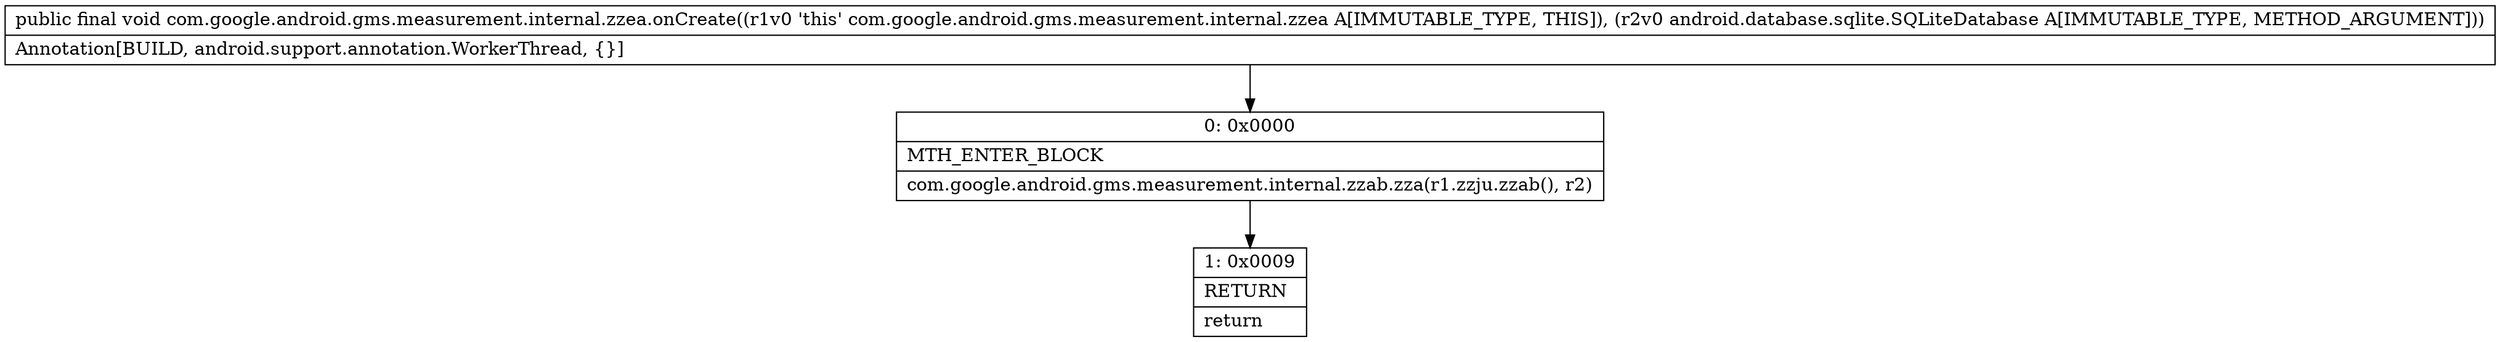 digraph "CFG forcom.google.android.gms.measurement.internal.zzea.onCreate(Landroid\/database\/sqlite\/SQLiteDatabase;)V" {
Node_0 [shape=record,label="{0\:\ 0x0000|MTH_ENTER_BLOCK\l|com.google.android.gms.measurement.internal.zzab.zza(r1.zzju.zzab(), r2)\l}"];
Node_1 [shape=record,label="{1\:\ 0x0009|RETURN\l|return\l}"];
MethodNode[shape=record,label="{public final void com.google.android.gms.measurement.internal.zzea.onCreate((r1v0 'this' com.google.android.gms.measurement.internal.zzea A[IMMUTABLE_TYPE, THIS]), (r2v0 android.database.sqlite.SQLiteDatabase A[IMMUTABLE_TYPE, METHOD_ARGUMENT]))  | Annotation[BUILD, android.support.annotation.WorkerThread, \{\}]\l}"];
MethodNode -> Node_0;
Node_0 -> Node_1;
}

